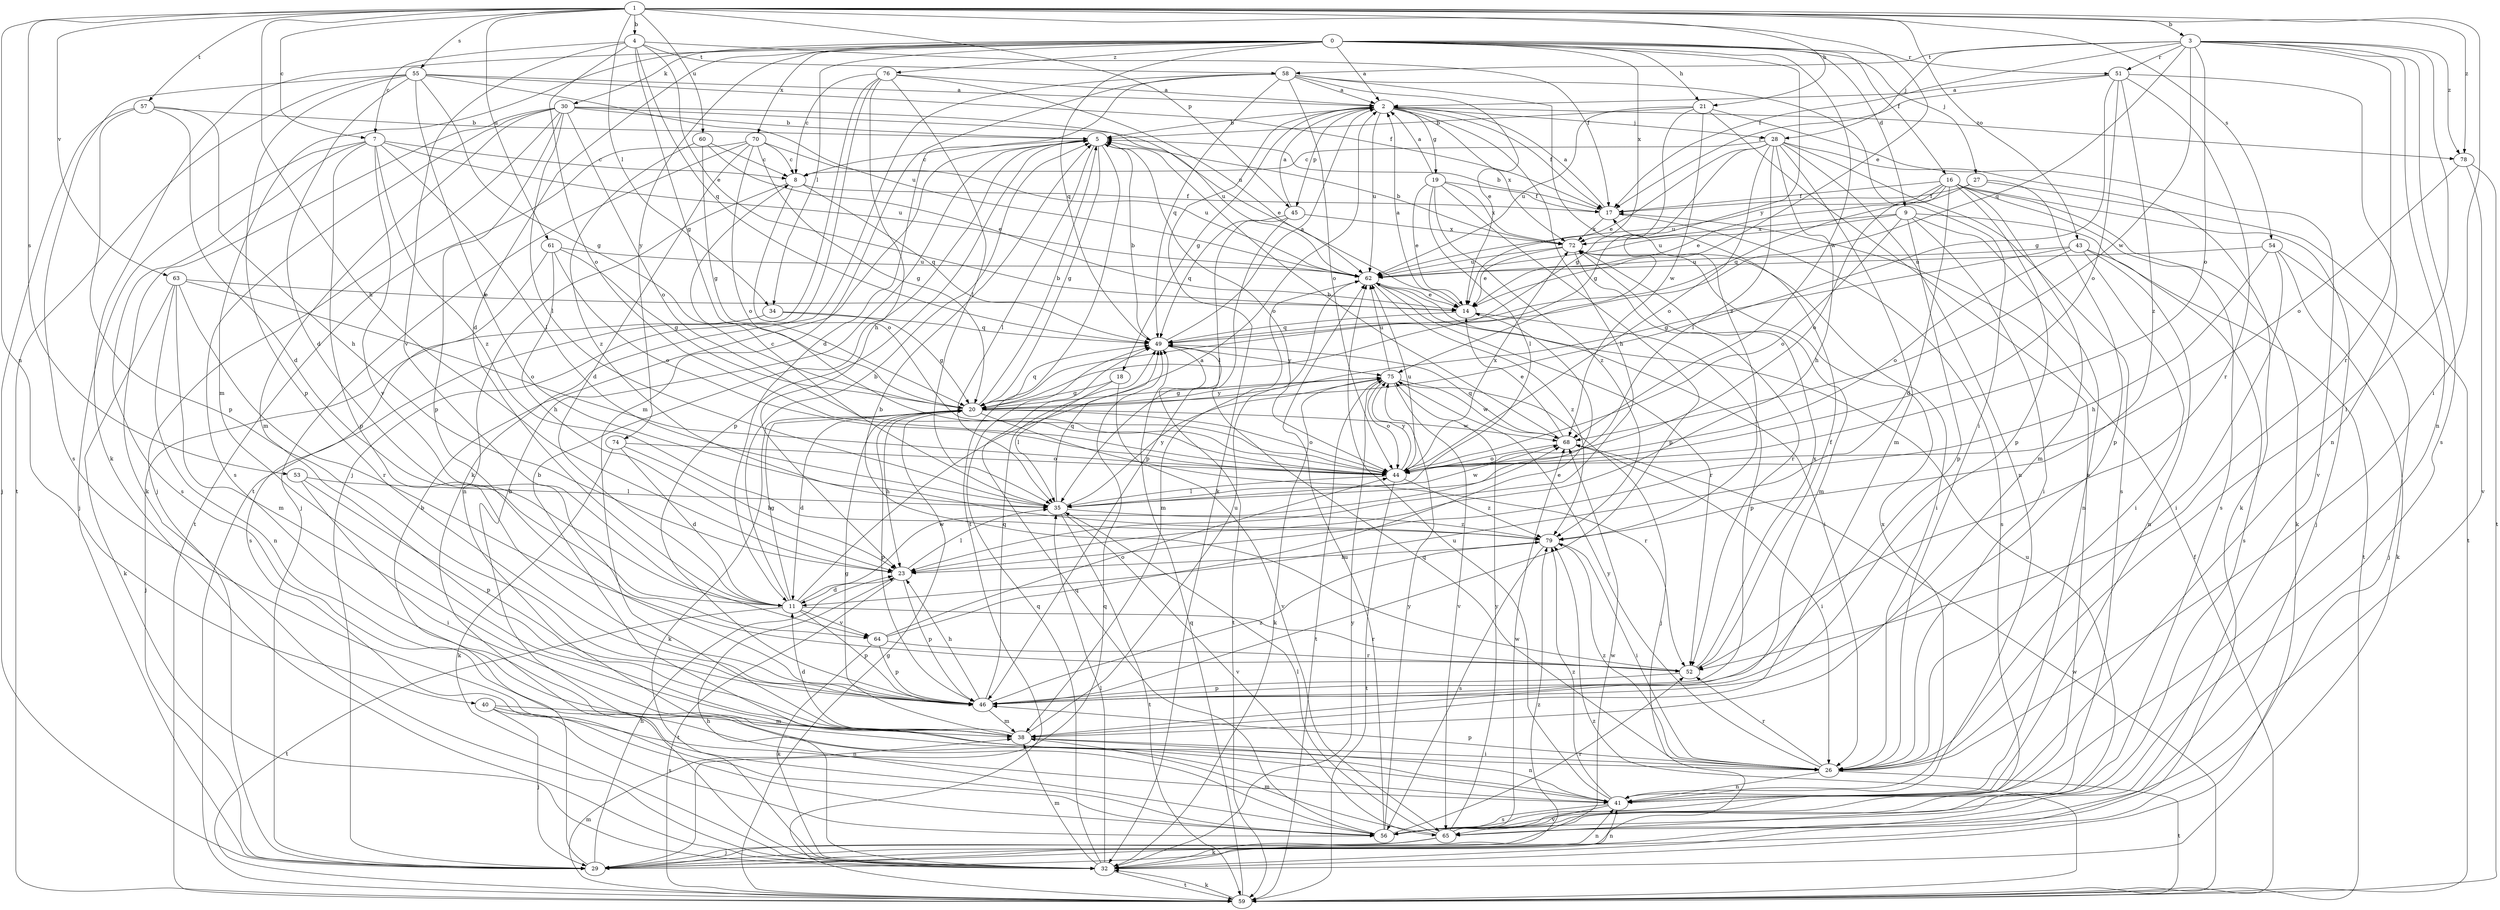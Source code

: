 strict digraph  {
0;
1;
2;
3;
4;
5;
7;
8;
9;
11;
14;
16;
17;
18;
19;
20;
21;
23;
26;
27;
28;
29;
30;
32;
34;
35;
38;
40;
41;
43;
44;
45;
46;
49;
51;
52;
53;
54;
55;
56;
57;
58;
59;
60;
61;
62;
63;
64;
65;
68;
70;
72;
74;
75;
76;
78;
79;
0 -> 2  [label=a];
0 -> 9  [label=d];
0 -> 11  [label=d];
0 -> 16  [label=f];
0 -> 21  [label=h];
0 -> 27  [label=j];
0 -> 30  [label=k];
0 -> 32  [label=k];
0 -> 34  [label=l];
0 -> 38  [label=m];
0 -> 49  [label=q];
0 -> 51  [label=r];
0 -> 68  [label=w];
0 -> 70  [label=x];
0 -> 72  [label=x];
0 -> 74  [label=y];
0 -> 75  [label=y];
0 -> 76  [label=z];
1 -> 3  [label=b];
1 -> 4  [label=b];
1 -> 7  [label=c];
1 -> 14  [label=e];
1 -> 21  [label=h];
1 -> 23  [label=h];
1 -> 26  [label=i];
1 -> 34  [label=l];
1 -> 40  [label=n];
1 -> 43  [label=o];
1 -> 45  [label=p];
1 -> 53  [label=s];
1 -> 54  [label=s];
1 -> 55  [label=s];
1 -> 57  [label=t];
1 -> 60  [label=u];
1 -> 61  [label=u];
1 -> 63  [label=v];
1 -> 78  [label=z];
2 -> 5  [label=b];
2 -> 17  [label=f];
2 -> 18  [label=g];
2 -> 19  [label=g];
2 -> 23  [label=h];
2 -> 28  [label=j];
2 -> 32  [label=k];
2 -> 45  [label=p];
2 -> 62  [label=u];
2 -> 72  [label=x];
2 -> 78  [label=z];
3 -> 17  [label=f];
3 -> 26  [label=i];
3 -> 28  [label=j];
3 -> 41  [label=n];
3 -> 44  [label=o];
3 -> 49  [label=q];
3 -> 51  [label=r];
3 -> 52  [label=r];
3 -> 56  [label=s];
3 -> 58  [label=t];
3 -> 68  [label=w];
3 -> 78  [label=z];
4 -> 7  [label=c];
4 -> 14  [label=e];
4 -> 17  [label=f];
4 -> 20  [label=g];
4 -> 44  [label=o];
4 -> 49  [label=q];
4 -> 58  [label=t];
4 -> 64  [label=v];
5 -> 8  [label=c];
5 -> 20  [label=g];
5 -> 35  [label=l];
5 -> 44  [label=o];
5 -> 46  [label=p];
5 -> 59  [label=t];
7 -> 8  [label=c];
7 -> 29  [label=j];
7 -> 35  [label=l];
7 -> 46  [label=p];
7 -> 56  [label=s];
7 -> 62  [label=u];
7 -> 64  [label=v];
7 -> 79  [label=z];
8 -> 17  [label=f];
8 -> 41  [label=n];
8 -> 44  [label=o];
8 -> 49  [label=q];
9 -> 26  [label=i];
9 -> 41  [label=n];
9 -> 44  [label=o];
9 -> 46  [label=p];
9 -> 59  [label=t];
9 -> 62  [label=u];
9 -> 72  [label=x];
11 -> 2  [label=a];
11 -> 5  [label=b];
11 -> 20  [label=g];
11 -> 46  [label=p];
11 -> 52  [label=r];
11 -> 59  [label=t];
11 -> 64  [label=v];
11 -> 68  [label=w];
14 -> 2  [label=a];
14 -> 46  [label=p];
14 -> 49  [label=q];
16 -> 11  [label=d];
16 -> 14  [label=e];
16 -> 17  [label=f];
16 -> 29  [label=j];
16 -> 32  [label=k];
16 -> 38  [label=m];
16 -> 44  [label=o];
16 -> 46  [label=p];
16 -> 56  [label=s];
16 -> 62  [label=u];
17 -> 2  [label=a];
17 -> 5  [label=b];
17 -> 56  [label=s];
17 -> 72  [label=x];
18 -> 20  [label=g];
18 -> 35  [label=l];
18 -> 65  [label=v];
19 -> 2  [label=a];
19 -> 14  [label=e];
19 -> 17  [label=f];
19 -> 35  [label=l];
19 -> 46  [label=p];
19 -> 72  [label=x];
19 -> 79  [label=z];
20 -> 5  [label=b];
20 -> 11  [label=d];
20 -> 23  [label=h];
20 -> 32  [label=k];
20 -> 44  [label=o];
20 -> 46  [label=p];
20 -> 49  [label=q];
20 -> 52  [label=r];
20 -> 68  [label=w];
20 -> 75  [label=y];
21 -> 5  [label=b];
21 -> 20  [label=g];
21 -> 56  [label=s];
21 -> 62  [label=u];
21 -> 65  [label=v];
21 -> 68  [label=w];
23 -> 11  [label=d];
23 -> 35  [label=l];
23 -> 46  [label=p];
23 -> 59  [label=t];
26 -> 41  [label=n];
26 -> 46  [label=p];
26 -> 49  [label=q];
26 -> 52  [label=r];
26 -> 59  [label=t];
26 -> 75  [label=y];
26 -> 79  [label=z];
27 -> 17  [label=f];
27 -> 46  [label=p];
27 -> 49  [label=q];
27 -> 59  [label=t];
28 -> 8  [label=c];
28 -> 14  [label=e];
28 -> 20  [label=g];
28 -> 23  [label=h];
28 -> 32  [label=k];
28 -> 35  [label=l];
28 -> 38  [label=m];
28 -> 41  [label=n];
28 -> 44  [label=o];
28 -> 56  [label=s];
29 -> 5  [label=b];
29 -> 23  [label=h];
29 -> 41  [label=n];
29 -> 49  [label=q];
29 -> 68  [label=w];
29 -> 79  [label=z];
30 -> 5  [label=b];
30 -> 14  [label=e];
30 -> 29  [label=j];
30 -> 32  [label=k];
30 -> 35  [label=l];
30 -> 38  [label=m];
30 -> 44  [label=o];
30 -> 46  [label=p];
30 -> 56  [label=s];
30 -> 62  [label=u];
32 -> 23  [label=h];
32 -> 35  [label=l];
32 -> 38  [label=m];
32 -> 41  [label=n];
32 -> 49  [label=q];
32 -> 59  [label=t];
32 -> 75  [label=y];
34 -> 20  [label=g];
34 -> 29  [label=j];
34 -> 49  [label=q];
35 -> 8  [label=c];
35 -> 49  [label=q];
35 -> 59  [label=t];
35 -> 65  [label=v];
35 -> 68  [label=w];
35 -> 75  [label=y];
35 -> 79  [label=z];
38 -> 11  [label=d];
38 -> 20  [label=g];
38 -> 26  [label=i];
38 -> 41  [label=n];
38 -> 62  [label=u];
40 -> 29  [label=j];
40 -> 38  [label=m];
40 -> 41  [label=n];
40 -> 56  [label=s];
41 -> 5  [label=b];
41 -> 56  [label=s];
41 -> 62  [label=u];
41 -> 65  [label=v];
41 -> 72  [label=x];
41 -> 79  [label=z];
43 -> 20  [label=g];
43 -> 26  [label=i];
43 -> 41  [label=n];
43 -> 44  [label=o];
43 -> 56  [label=s];
43 -> 62  [label=u];
44 -> 35  [label=l];
44 -> 59  [label=t];
44 -> 62  [label=u];
44 -> 72  [label=x];
44 -> 75  [label=y];
44 -> 79  [label=z];
45 -> 2  [label=a];
45 -> 35  [label=l];
45 -> 46  [label=p];
45 -> 49  [label=q];
45 -> 72  [label=x];
46 -> 23  [label=h];
46 -> 38  [label=m];
46 -> 49  [label=q];
46 -> 79  [label=z];
49 -> 2  [label=a];
49 -> 5  [label=b];
49 -> 59  [label=t];
49 -> 75  [label=y];
51 -> 2  [label=a];
51 -> 17  [label=f];
51 -> 20  [label=g];
51 -> 41  [label=n];
51 -> 44  [label=o];
51 -> 52  [label=r];
51 -> 79  [label=z];
52 -> 5  [label=b];
52 -> 17  [label=f];
52 -> 46  [label=p];
52 -> 72  [label=x];
53 -> 26  [label=i];
53 -> 35  [label=l];
53 -> 46  [label=p];
54 -> 23  [label=h];
54 -> 26  [label=i];
54 -> 29  [label=j];
54 -> 32  [label=k];
54 -> 62  [label=u];
55 -> 2  [label=a];
55 -> 11  [label=d];
55 -> 17  [label=f];
55 -> 20  [label=g];
55 -> 35  [label=l];
55 -> 46  [label=p];
55 -> 56  [label=s];
55 -> 59  [label=t];
55 -> 62  [label=u];
56 -> 5  [label=b];
56 -> 49  [label=q];
56 -> 52  [label=r];
56 -> 62  [label=u];
56 -> 75  [label=y];
57 -> 5  [label=b];
57 -> 11  [label=d];
57 -> 23  [label=h];
57 -> 29  [label=j];
57 -> 46  [label=p];
58 -> 2  [label=a];
58 -> 11  [label=d];
58 -> 14  [label=e];
58 -> 26  [label=i];
58 -> 32  [label=k];
58 -> 38  [label=m];
58 -> 44  [label=o];
58 -> 49  [label=q];
58 -> 79  [label=z];
59 -> 17  [label=f];
59 -> 20  [label=g];
59 -> 32  [label=k];
59 -> 38  [label=m];
59 -> 49  [label=q];
59 -> 68  [label=w];
59 -> 79  [label=z];
60 -> 8  [label=c];
60 -> 14  [label=e];
60 -> 20  [label=g];
60 -> 79  [label=z];
61 -> 20  [label=g];
61 -> 23  [label=h];
61 -> 44  [label=o];
61 -> 56  [label=s];
61 -> 62  [label=u];
62 -> 14  [label=e];
62 -> 26  [label=i];
62 -> 38  [label=m];
62 -> 52  [label=r];
62 -> 79  [label=z];
63 -> 14  [label=e];
63 -> 32  [label=k];
63 -> 38  [label=m];
63 -> 41  [label=n];
63 -> 44  [label=o];
63 -> 52  [label=r];
64 -> 14  [label=e];
64 -> 32  [label=k];
64 -> 44  [label=o];
64 -> 46  [label=p];
64 -> 52  [label=r];
65 -> 29  [label=j];
65 -> 32  [label=k];
65 -> 35  [label=l];
65 -> 38  [label=m];
65 -> 62  [label=u];
65 -> 68  [label=w];
65 -> 75  [label=y];
68 -> 5  [label=b];
68 -> 14  [label=e];
68 -> 26  [label=i];
68 -> 44  [label=o];
68 -> 49  [label=q];
70 -> 8  [label=c];
70 -> 11  [label=d];
70 -> 20  [label=g];
70 -> 29  [label=j];
70 -> 44  [label=o];
70 -> 59  [label=t];
70 -> 62  [label=u];
72 -> 5  [label=b];
72 -> 14  [label=e];
72 -> 26  [label=i];
72 -> 38  [label=m];
72 -> 52  [label=r];
72 -> 62  [label=u];
74 -> 11  [label=d];
74 -> 23  [label=h];
74 -> 32  [label=k];
74 -> 44  [label=o];
75 -> 20  [label=g];
75 -> 29  [label=j];
75 -> 32  [label=k];
75 -> 44  [label=o];
75 -> 59  [label=t];
75 -> 62  [label=u];
75 -> 65  [label=v];
75 -> 68  [label=w];
76 -> 2  [label=a];
76 -> 8  [label=c];
76 -> 23  [label=h];
76 -> 29  [label=j];
76 -> 35  [label=l];
76 -> 59  [label=t];
76 -> 62  [label=u];
78 -> 44  [label=o];
78 -> 59  [label=t];
78 -> 65  [label=v];
79 -> 23  [label=h];
79 -> 26  [label=i];
79 -> 56  [label=s];
}
